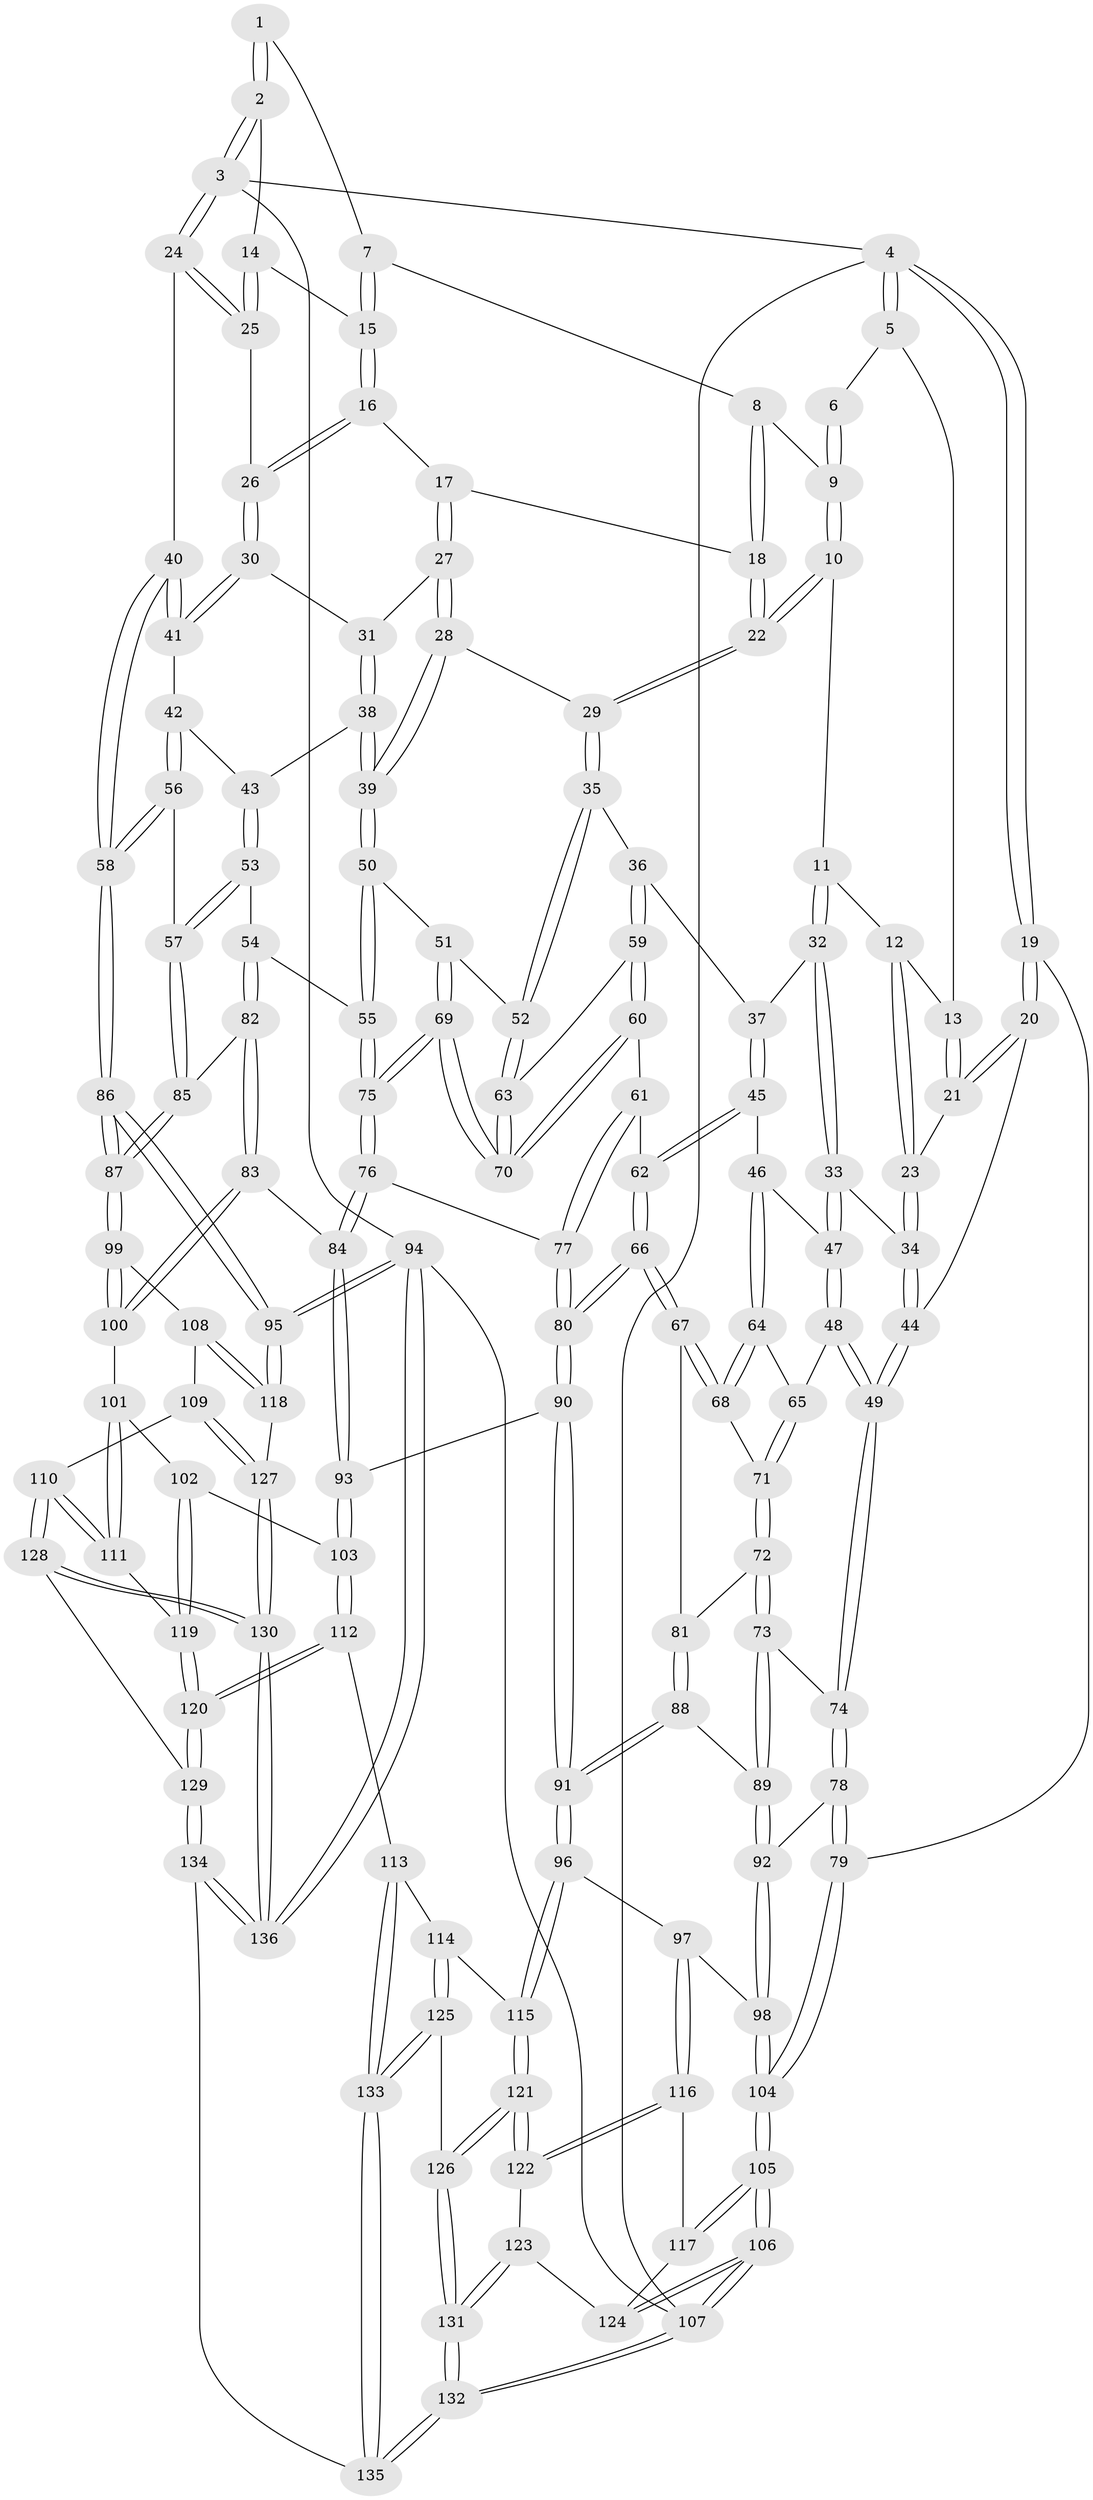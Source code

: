 // coarse degree distribution, {10: 0.014705882352941176, 6: 0.17647058823529413, 3: 0.1323529411764706, 8: 0.029411764705882353, 4: 0.4411764705882353, 5: 0.17647058823529413, 7: 0.014705882352941176, 2: 0.014705882352941176}
// Generated by graph-tools (version 1.1) at 2025/21/03/04/25 18:21:05]
// undirected, 136 vertices, 337 edges
graph export_dot {
graph [start="1"]
  node [color=gray90,style=filled];
  1 [pos="+0.7534909182526901+0"];
  2 [pos="+1+0"];
  3 [pos="+1+0"];
  4 [pos="+0+0"];
  5 [pos="+0.299968397976849+0"];
  6 [pos="+0.46856080351753415+0"];
  7 [pos="+0.7464019270658667+0"];
  8 [pos="+0.6059925879713982+0.0603645599389693"];
  9 [pos="+0.51615109347707+0.06402907521441226"];
  10 [pos="+0.501359331059353+0.12775618642649417"];
  11 [pos="+0.4567767782367993+0.14401336028723918"];
  12 [pos="+0.2800875349718287+0"];
  13 [pos="+0.27610564079501626+0"];
  14 [pos="+0.920212759448884+0.08715606438365005"];
  15 [pos="+0.7658285208454251+0.08265069269327138"];
  16 [pos="+0.7643516764225349+0.08834673294716347"];
  17 [pos="+0.7478358145301977+0.111254617435839"];
  18 [pos="+0.653945322403559+0.1420809639268492"];
  19 [pos="+0+0.10417232535951203"];
  20 [pos="+0+0.11692094633105396"];
  21 [pos="+0.0003166890738872832+0.11533926200487975"];
  22 [pos="+0.5893793060420911+0.19317945545728135"];
  23 [pos="+0.22859426802564808+0.1865531664005292"];
  24 [pos="+1+0.0749927519229922"];
  25 [pos="+0.9457126751091764+0.15166567815462373"];
  26 [pos="+0.9090089362595694+0.21115734944210118"];
  27 [pos="+0.7501319323973994+0.1375478645472626"];
  28 [pos="+0.6759905242590255+0.28754024948290063"];
  29 [pos="+0.594538746553376+0.25556537864575074"];
  30 [pos="+0.9090972805259456+0.21997398148723316"];
  31 [pos="+0.7813328701753596+0.2281625790795344"];
  32 [pos="+0.4187168867470781+0.19643771859564405"];
  33 [pos="+0.24205748831425644+0.21250848895931704"];
  34 [pos="+0.23418310879006365+0.2030610196913238"];
  35 [pos="+0.5537200423908638+0.30053492478280786"];
  36 [pos="+0.540116617625027+0.3085832782985477"];
  37 [pos="+0.4450124413029161+0.27097570756211825"];
  38 [pos="+0.7682418129180536+0.2931195893299148"];
  39 [pos="+0.7146024922446126+0.31878388747409"];
  40 [pos="+1+0.34218863053225823"];
  41 [pos="+0.9267301918798734+0.2740730641491895"];
  42 [pos="+0.8912461706844027+0.3118501048358197"];
  43 [pos="+0.8405110291006088+0.3166087052502813"];
  44 [pos="+0.07205258534571309+0.29879512820388143"];
  45 [pos="+0.37435736862946006+0.3457975783570192"];
  46 [pos="+0.37195041582315275+0.34511206660592153"];
  47 [pos="+0.242310577216205+0.21366307408613844"];
  48 [pos="+0.21509947540127247+0.3515379629418159"];
  49 [pos="+0.10472521020730678+0.4348320974853735"];
  50 [pos="+0.7117393433323735+0.3639155472530668"];
  51 [pos="+0.6707788188456274+0.3784014295053665"];
  52 [pos="+0.6203094224258334+0.3801568226708721"];
  53 [pos="+0.7881031333590063+0.4352887643357895"];
  54 [pos="+0.7506087928720605+0.44035361469643614"];
  55 [pos="+0.744245310388264+0.43467356773255383"];
  56 [pos="+0.9009141970605026+0.40947310182934193"];
  57 [pos="+0.8672738207745221+0.45392958974452924"];
  58 [pos="+1+0.4530145621466881"];
  59 [pos="+0.5201035618217533+0.3642911094528113"];
  60 [pos="+0.4995512645393106+0.39775343283372294"];
  61 [pos="+0.49758928991883866+0.3994548961580495"];
  62 [pos="+0.4168959085949841+0.4097356898582359"];
  63 [pos="+0.6050366495480946+0.41318486775776464"];
  64 [pos="+0.29876068603977446+0.3933902169010244"];
  65 [pos="+0.23213061298901363+0.3663218174592923"];
  66 [pos="+0.3838165824096245+0.48588806767124576"];
  67 [pos="+0.3248314344761239+0.4842667123053796"];
  68 [pos="+0.3049625390133689+0.44961103145760034"];
  69 [pos="+0.6130488241393939+0.46564052149798646"];
  70 [pos="+0.6092713459672662+0.4589030908063756"];
  71 [pos="+0.24811632530013258+0.43728898871268007"];
  72 [pos="+0.21671956176758408+0.4737723144213564"];
  73 [pos="+0.16039718389908497+0.48979443607576983"];
  74 [pos="+0.09785659201180094+0.45216386738740155"];
  75 [pos="+0.6148457848406538+0.4718427599899119"];
  76 [pos="+0.6028032987885694+0.513095738777191"];
  77 [pos="+0.520675662233884+0.5118019860757148"];
  78 [pos="+0.08749992984825793+0.45762932906166"];
  79 [pos="+0+0.5004879988132396"];
  80 [pos="+0.4407459582851628+0.5775237908513742"];
  81 [pos="+0.3093169280839103+0.49634783668048693"];
  82 [pos="+0.7323460188097091+0.603028621747209"];
  83 [pos="+0.7210955120357293+0.617636658766112"];
  84 [pos="+0.6561381097832818+0.5968154430441192"];
  85 [pos="+0.89730529119969+0.5432302842240582"];
  86 [pos="+1+0.6954741265687179"];
  87 [pos="+1+0.6934317292557276"];
  88 [pos="+0.25469347087560884+0.5918096740382081"];
  89 [pos="+0.21822026381598306+0.5804853480573409"];
  90 [pos="+0.43412764462643477+0.6705327810493233"];
  91 [pos="+0.34619498112301555+0.7108598719255672"];
  92 [pos="+0.10240103176166768+0.66477041308909"];
  93 [pos="+0.47345679306728405+0.6854112730003581"];
  94 [pos="+1+1"];
  95 [pos="+1+0.7769468225837772"];
  96 [pos="+0.34411763007730983+0.7140968839908959"];
  97 [pos="+0.11769342223458999+0.7268576754793833"];
  98 [pos="+0.09252610973899483+0.6833852148628033"];
  99 [pos="+0.8081373300260408+0.7304308230381651"];
  100 [pos="+0.7396699480256647+0.6841653512599332"];
  101 [pos="+0.7204369723758286+0.7037534691675006"];
  102 [pos="+0.539820767548627+0.7591506208085828"];
  103 [pos="+0.5276408212043061+0.7520884387726928"];
  104 [pos="+0+0.6205919478987884"];
  105 [pos="+0+0.9528752844303809"];
  106 [pos="+0+1"];
  107 [pos="+0+1"];
  108 [pos="+0.8073457755244389+0.7427576379536591"];
  109 [pos="+0.7369883186113092+0.8622993510041065"];
  110 [pos="+0.6876424063727294+0.8699965464438556"];
  111 [pos="+0.6604675765512685+0.8433163895232556"];
  112 [pos="+0.4603193233635396+0.8966894484383149"];
  113 [pos="+0.446370965792812+0.9005613643565429"];
  114 [pos="+0.35397630599409724+0.7997153634980608"];
  115 [pos="+0.3389201589383038+0.7497239644590402"];
  116 [pos="+0.11132231327745262+0.779812081918116"];
  117 [pos="+0.025946323193159+0.8234007322440199"];
  118 [pos="+0.8508913123591426+0.9235477520682087"];
  119 [pos="+0.5985549468844159+0.841897673557143"];
  120 [pos="+0.5559425819235679+0.9191452728832028"];
  121 [pos="+0.18367270973197858+0.8819313825617935"];
  122 [pos="+0.16571905566370168+0.8735260371314051"];
  123 [pos="+0.11874698913679173+0.9007008116791477"];
  124 [pos="+0.07384427404361082+0.8898883737302612"];
  125 [pos="+0.27933356182281743+1"];
  126 [pos="+0.193895403050392+0.9005825618614357"];
  127 [pos="+0.8494373984880939+0.9251332499074366"];
  128 [pos="+0.6882599671908748+0.9004037908702597"];
  129 [pos="+0.5953173205417815+1"];
  130 [pos="+0.8082616984087474+1"];
  131 [pos="+0+1"];
  132 [pos="+0+1"];
  133 [pos="+0.3208054336098759+1"];
  134 [pos="+0.5992678991017735+1"];
  135 [pos="+0.3223607359135033+1"];
  136 [pos="+0.7819268730706086+1"];
  1 -- 2;
  1 -- 2;
  1 -- 7;
  2 -- 3;
  2 -- 3;
  2 -- 14;
  3 -- 4;
  3 -- 24;
  3 -- 24;
  3 -- 94;
  4 -- 5;
  4 -- 5;
  4 -- 19;
  4 -- 19;
  4 -- 107;
  5 -- 6;
  5 -- 13;
  6 -- 9;
  6 -- 9;
  7 -- 8;
  7 -- 15;
  7 -- 15;
  8 -- 9;
  8 -- 18;
  8 -- 18;
  9 -- 10;
  9 -- 10;
  10 -- 11;
  10 -- 22;
  10 -- 22;
  11 -- 12;
  11 -- 32;
  11 -- 32;
  12 -- 13;
  12 -- 23;
  12 -- 23;
  13 -- 21;
  13 -- 21;
  14 -- 15;
  14 -- 25;
  14 -- 25;
  15 -- 16;
  15 -- 16;
  16 -- 17;
  16 -- 26;
  16 -- 26;
  17 -- 18;
  17 -- 27;
  17 -- 27;
  18 -- 22;
  18 -- 22;
  19 -- 20;
  19 -- 20;
  19 -- 79;
  20 -- 21;
  20 -- 21;
  20 -- 44;
  21 -- 23;
  22 -- 29;
  22 -- 29;
  23 -- 34;
  23 -- 34;
  24 -- 25;
  24 -- 25;
  24 -- 40;
  25 -- 26;
  26 -- 30;
  26 -- 30;
  27 -- 28;
  27 -- 28;
  27 -- 31;
  28 -- 29;
  28 -- 39;
  28 -- 39;
  29 -- 35;
  29 -- 35;
  30 -- 31;
  30 -- 41;
  30 -- 41;
  31 -- 38;
  31 -- 38;
  32 -- 33;
  32 -- 33;
  32 -- 37;
  33 -- 34;
  33 -- 47;
  33 -- 47;
  34 -- 44;
  34 -- 44;
  35 -- 36;
  35 -- 52;
  35 -- 52;
  36 -- 37;
  36 -- 59;
  36 -- 59;
  37 -- 45;
  37 -- 45;
  38 -- 39;
  38 -- 39;
  38 -- 43;
  39 -- 50;
  39 -- 50;
  40 -- 41;
  40 -- 41;
  40 -- 58;
  40 -- 58;
  41 -- 42;
  42 -- 43;
  42 -- 56;
  42 -- 56;
  43 -- 53;
  43 -- 53;
  44 -- 49;
  44 -- 49;
  45 -- 46;
  45 -- 62;
  45 -- 62;
  46 -- 47;
  46 -- 64;
  46 -- 64;
  47 -- 48;
  47 -- 48;
  48 -- 49;
  48 -- 49;
  48 -- 65;
  49 -- 74;
  49 -- 74;
  50 -- 51;
  50 -- 55;
  50 -- 55;
  51 -- 52;
  51 -- 69;
  51 -- 69;
  52 -- 63;
  52 -- 63;
  53 -- 54;
  53 -- 57;
  53 -- 57;
  54 -- 55;
  54 -- 82;
  54 -- 82;
  55 -- 75;
  55 -- 75;
  56 -- 57;
  56 -- 58;
  56 -- 58;
  57 -- 85;
  57 -- 85;
  58 -- 86;
  58 -- 86;
  59 -- 60;
  59 -- 60;
  59 -- 63;
  60 -- 61;
  60 -- 70;
  60 -- 70;
  61 -- 62;
  61 -- 77;
  61 -- 77;
  62 -- 66;
  62 -- 66;
  63 -- 70;
  63 -- 70;
  64 -- 65;
  64 -- 68;
  64 -- 68;
  65 -- 71;
  65 -- 71;
  66 -- 67;
  66 -- 67;
  66 -- 80;
  66 -- 80;
  67 -- 68;
  67 -- 68;
  67 -- 81;
  68 -- 71;
  69 -- 70;
  69 -- 70;
  69 -- 75;
  69 -- 75;
  71 -- 72;
  71 -- 72;
  72 -- 73;
  72 -- 73;
  72 -- 81;
  73 -- 74;
  73 -- 89;
  73 -- 89;
  74 -- 78;
  74 -- 78;
  75 -- 76;
  75 -- 76;
  76 -- 77;
  76 -- 84;
  76 -- 84;
  77 -- 80;
  77 -- 80;
  78 -- 79;
  78 -- 79;
  78 -- 92;
  79 -- 104;
  79 -- 104;
  80 -- 90;
  80 -- 90;
  81 -- 88;
  81 -- 88;
  82 -- 83;
  82 -- 83;
  82 -- 85;
  83 -- 84;
  83 -- 100;
  83 -- 100;
  84 -- 93;
  84 -- 93;
  85 -- 87;
  85 -- 87;
  86 -- 87;
  86 -- 87;
  86 -- 95;
  86 -- 95;
  87 -- 99;
  87 -- 99;
  88 -- 89;
  88 -- 91;
  88 -- 91;
  89 -- 92;
  89 -- 92;
  90 -- 91;
  90 -- 91;
  90 -- 93;
  91 -- 96;
  91 -- 96;
  92 -- 98;
  92 -- 98;
  93 -- 103;
  93 -- 103;
  94 -- 95;
  94 -- 95;
  94 -- 136;
  94 -- 136;
  94 -- 107;
  95 -- 118;
  95 -- 118;
  96 -- 97;
  96 -- 115;
  96 -- 115;
  97 -- 98;
  97 -- 116;
  97 -- 116;
  98 -- 104;
  98 -- 104;
  99 -- 100;
  99 -- 100;
  99 -- 108;
  100 -- 101;
  101 -- 102;
  101 -- 111;
  101 -- 111;
  102 -- 103;
  102 -- 119;
  102 -- 119;
  103 -- 112;
  103 -- 112;
  104 -- 105;
  104 -- 105;
  105 -- 106;
  105 -- 106;
  105 -- 117;
  105 -- 117;
  106 -- 107;
  106 -- 107;
  106 -- 124;
  106 -- 124;
  107 -- 132;
  107 -- 132;
  108 -- 109;
  108 -- 118;
  108 -- 118;
  109 -- 110;
  109 -- 127;
  109 -- 127;
  110 -- 111;
  110 -- 111;
  110 -- 128;
  110 -- 128;
  111 -- 119;
  112 -- 113;
  112 -- 120;
  112 -- 120;
  113 -- 114;
  113 -- 133;
  113 -- 133;
  114 -- 115;
  114 -- 125;
  114 -- 125;
  115 -- 121;
  115 -- 121;
  116 -- 117;
  116 -- 122;
  116 -- 122;
  117 -- 124;
  118 -- 127;
  119 -- 120;
  119 -- 120;
  120 -- 129;
  120 -- 129;
  121 -- 122;
  121 -- 122;
  121 -- 126;
  121 -- 126;
  122 -- 123;
  123 -- 124;
  123 -- 131;
  123 -- 131;
  125 -- 126;
  125 -- 133;
  125 -- 133;
  126 -- 131;
  126 -- 131;
  127 -- 130;
  127 -- 130;
  128 -- 129;
  128 -- 130;
  128 -- 130;
  129 -- 134;
  129 -- 134;
  130 -- 136;
  130 -- 136;
  131 -- 132;
  131 -- 132;
  132 -- 135;
  132 -- 135;
  133 -- 135;
  133 -- 135;
  134 -- 135;
  134 -- 136;
  134 -- 136;
}
